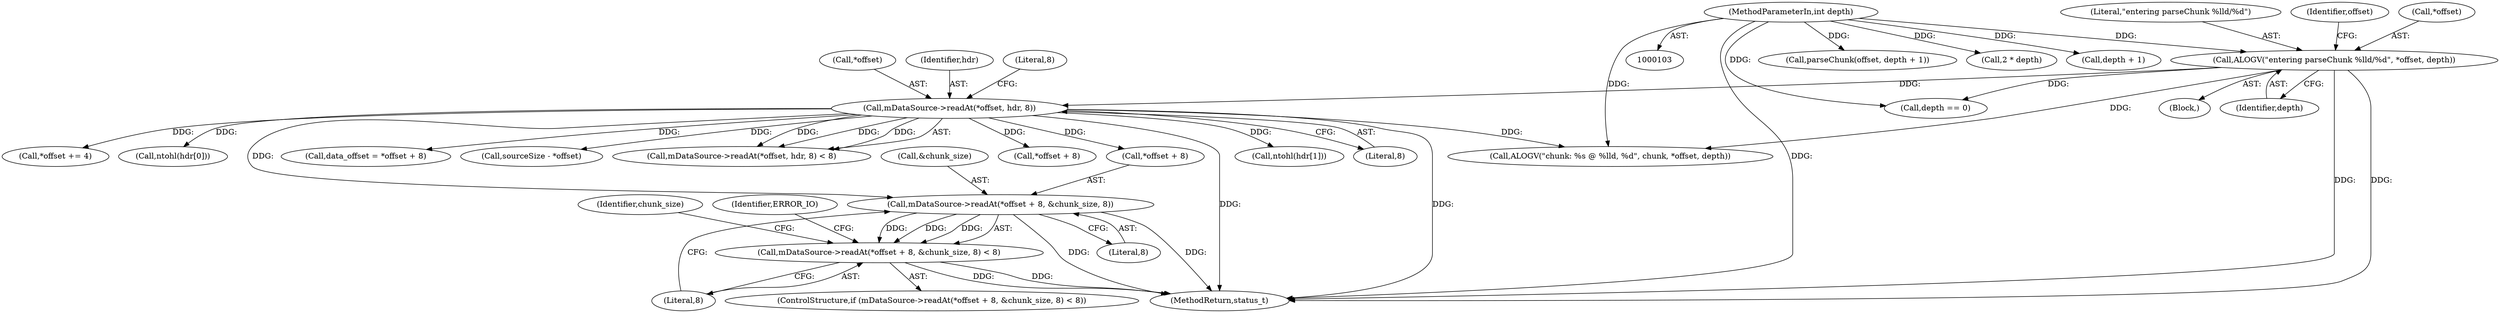 digraph "0_Android_463a6f807e187828442949d1924e143cf07778c6@API" {
"1000152" [label="(Call,mDataSource->readAt(*offset + 8, &chunk_size, 8))"];
"1000115" [label="(Call,mDataSource->readAt(*offset, hdr, 8))"];
"1000107" [label="(Call,ALOGV(\"entering parseChunk %lld/%d\", *offset, depth))"];
"1000105" [label="(MethodParameterIn,int depth)"];
"1000151" [label="(Call,mDataSource->readAt(*offset + 8, &chunk_size, 8) < 8)"];
"1000116" [label="(Call,*offset)"];
"1000151" [label="(Call,mDataSource->readAt(*offset + 8, &chunk_size, 8) < 8)"];
"1000114" [label="(Call,mDataSource->readAt(*offset, hdr, 8) < 8)"];
"1000150" [label="(ControlStructure,if (mDataSource->readAt(*offset + 8, &chunk_size, 8) < 8))"];
"1000141" [label="(Call,*offset + 8)"];
"1000134" [label="(Call,ntohl(hdr[1]))"];
"1000118" [label="(Identifier,hdr)"];
"1000343" [label="(Call,parseChunk(offset, depth + 1))"];
"1000152" [label="(Call,mDataSource->readAt(*offset + 8, &chunk_size, 8))"];
"1000115" [label="(Call,mDataSource->readAt(*offset, hdr, 8))"];
"1000119" [label="(Literal,8)"];
"1000159" [label="(Literal,8)"];
"1000120" [label="(Literal,8)"];
"1000105" [label="(MethodParameterIn,int depth)"];
"1000250" [label="(Call,2 * depth)"];
"1000211" [label="(Call,*offset += 4)"];
"1000157" [label="(Call,&chunk_size)"];
"1000127" [label="(Call,ntohl(hdr[0]))"];
"1000108" [label="(Literal,\"entering parseChunk %lld/%d\")"];
"1000229" [label="(Call,ALOGV(\"chunk: %s @ %lld, %d\", chunk, *offset, depth))"];
"1000345" [label="(Call,depth + 1)"];
"1000117" [label="(Identifier,offset)"];
"1000107" [label="(Call,ALOGV(\"entering parseChunk %lld/%d\", *offset, depth))"];
"1000106" [label="(Block,)"];
"1000111" [label="(Identifier,depth)"];
"1000139" [label="(Call,data_offset = *offset + 8)"];
"1002911" [label="(MethodReturn,status_t)"];
"1000163" [label="(Identifier,ERROR_IO)"];
"1000153" [label="(Call,*offset + 8)"];
"1000109" [label="(Call,*offset)"];
"1000160" [label="(Literal,8)"];
"1000185" [label="(Call,depth == 0)"];
"1000199" [label="(Call,sourceSize - *offset)"];
"1000165" [label="(Identifier,chunk_size)"];
"1000152" -> "1000151"  [label="AST: "];
"1000152" -> "1000159"  [label="CFG: "];
"1000153" -> "1000152"  [label="AST: "];
"1000157" -> "1000152"  [label="AST: "];
"1000159" -> "1000152"  [label="AST: "];
"1000160" -> "1000152"  [label="CFG: "];
"1000152" -> "1002911"  [label="DDG: "];
"1000152" -> "1002911"  [label="DDG: "];
"1000152" -> "1000151"  [label="DDG: "];
"1000152" -> "1000151"  [label="DDG: "];
"1000152" -> "1000151"  [label="DDG: "];
"1000115" -> "1000152"  [label="DDG: "];
"1000115" -> "1000114"  [label="AST: "];
"1000115" -> "1000119"  [label="CFG: "];
"1000116" -> "1000115"  [label="AST: "];
"1000118" -> "1000115"  [label="AST: "];
"1000119" -> "1000115"  [label="AST: "];
"1000120" -> "1000115"  [label="CFG: "];
"1000115" -> "1002911"  [label="DDG: "];
"1000115" -> "1002911"  [label="DDG: "];
"1000115" -> "1000114"  [label="DDG: "];
"1000115" -> "1000114"  [label="DDG: "];
"1000115" -> "1000114"  [label="DDG: "];
"1000107" -> "1000115"  [label="DDG: "];
"1000115" -> "1000127"  [label="DDG: "];
"1000115" -> "1000134"  [label="DDG: "];
"1000115" -> "1000139"  [label="DDG: "];
"1000115" -> "1000141"  [label="DDG: "];
"1000115" -> "1000153"  [label="DDG: "];
"1000115" -> "1000199"  [label="DDG: "];
"1000115" -> "1000211"  [label="DDG: "];
"1000115" -> "1000229"  [label="DDG: "];
"1000107" -> "1000106"  [label="AST: "];
"1000107" -> "1000111"  [label="CFG: "];
"1000108" -> "1000107"  [label="AST: "];
"1000109" -> "1000107"  [label="AST: "];
"1000111" -> "1000107"  [label="AST: "];
"1000117" -> "1000107"  [label="CFG: "];
"1000107" -> "1002911"  [label="DDG: "];
"1000107" -> "1002911"  [label="DDG: "];
"1000105" -> "1000107"  [label="DDG: "];
"1000107" -> "1000185"  [label="DDG: "];
"1000107" -> "1000229"  [label="DDG: "];
"1000105" -> "1000103"  [label="AST: "];
"1000105" -> "1002911"  [label="DDG: "];
"1000105" -> "1000185"  [label="DDG: "];
"1000105" -> "1000229"  [label="DDG: "];
"1000105" -> "1000250"  [label="DDG: "];
"1000105" -> "1000343"  [label="DDG: "];
"1000105" -> "1000345"  [label="DDG: "];
"1000151" -> "1000150"  [label="AST: "];
"1000151" -> "1000160"  [label="CFG: "];
"1000160" -> "1000151"  [label="AST: "];
"1000163" -> "1000151"  [label="CFG: "];
"1000165" -> "1000151"  [label="CFG: "];
"1000151" -> "1002911"  [label="DDG: "];
"1000151" -> "1002911"  [label="DDG: "];
}
